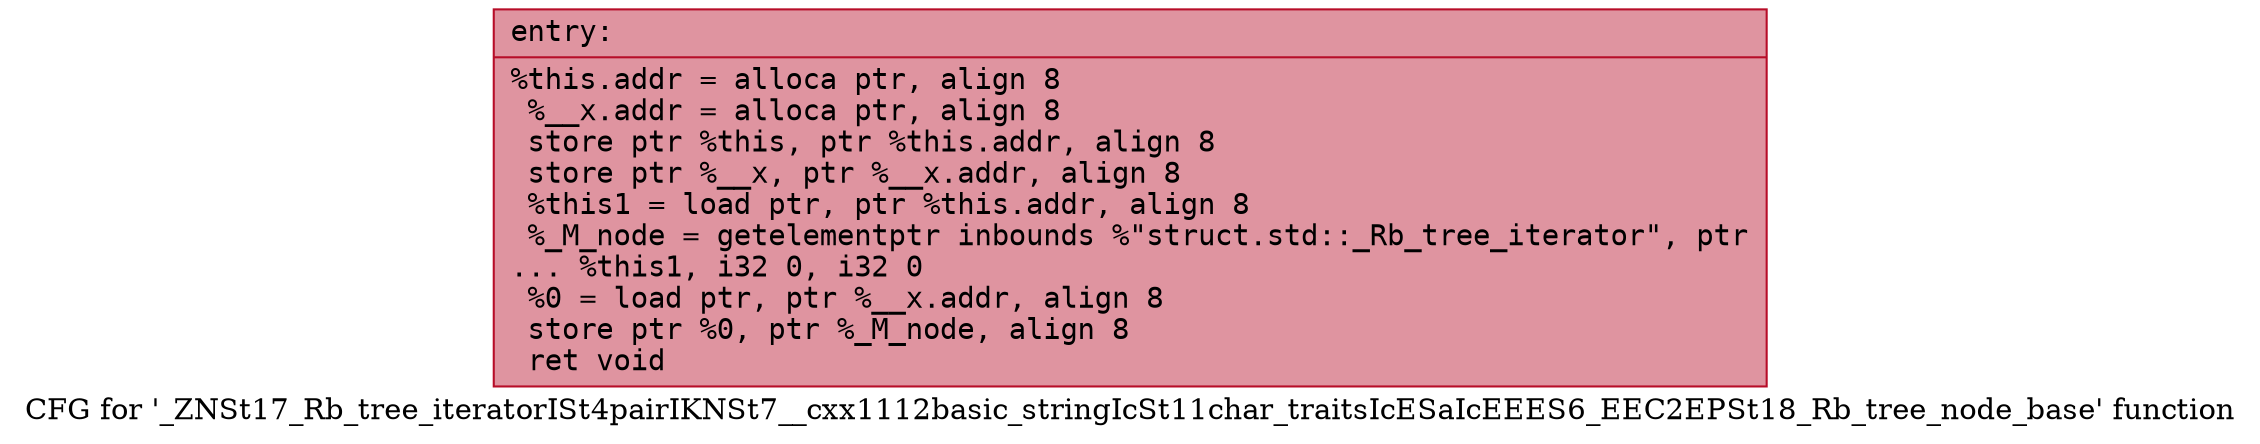 digraph "CFG for '_ZNSt17_Rb_tree_iteratorISt4pairIKNSt7__cxx1112basic_stringIcSt11char_traitsIcESaIcEEES6_EEC2EPSt18_Rb_tree_node_base' function" {
	label="CFG for '_ZNSt17_Rb_tree_iteratorISt4pairIKNSt7__cxx1112basic_stringIcSt11char_traitsIcESaIcEEES6_EEC2EPSt18_Rb_tree_node_base' function";

	Node0x5555abc45b80 [shape=record,color="#b70d28ff", style=filled, fillcolor="#b70d2870" fontname="Courier",label="{entry:\l|  %this.addr = alloca ptr, align 8\l  %__x.addr = alloca ptr, align 8\l  store ptr %this, ptr %this.addr, align 8\l  store ptr %__x, ptr %__x.addr, align 8\l  %this1 = load ptr, ptr %this.addr, align 8\l  %_M_node = getelementptr inbounds %\"struct.std::_Rb_tree_iterator\", ptr\l... %this1, i32 0, i32 0\l  %0 = load ptr, ptr %__x.addr, align 8\l  store ptr %0, ptr %_M_node, align 8\l  ret void\l}"];
}

